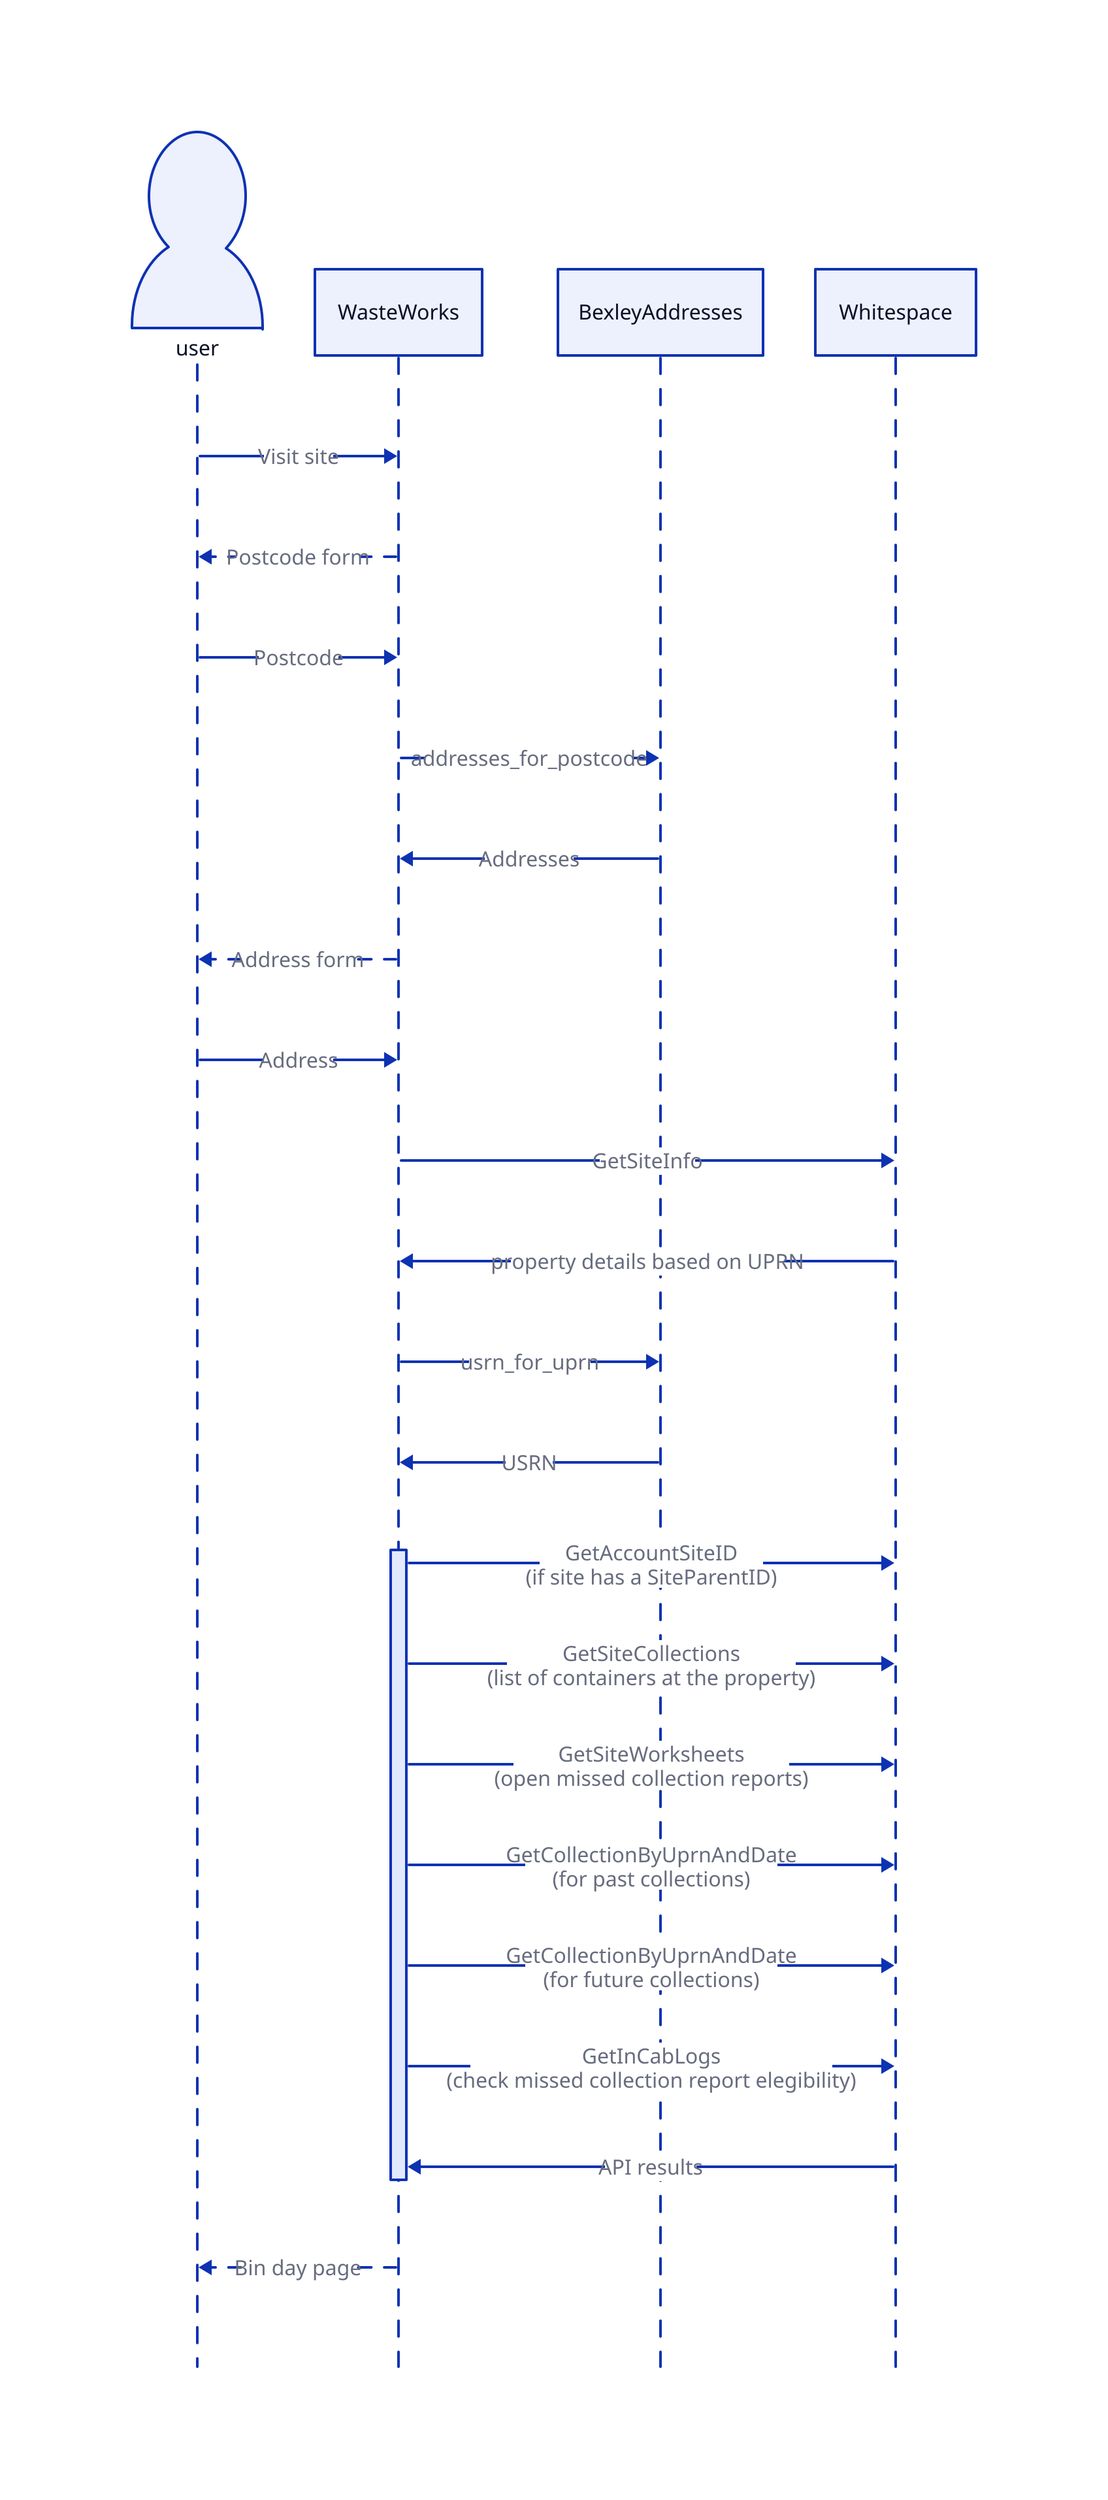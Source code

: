 shape: sequence_diagram

user: { shape: person }
user -> WasteWorks: Visit site
user <- WasteWorks: Postcode form { style.stroke-dash: 5 }

user -> WasteWorks: Postcode
WasteWorks -> BexleyAddresses: addresses_for_postcode
WasteWorks <- BexleyAddresses: Addresses
user <- WasteWorks: Address form { style.stroke-dash: 5 }

user -> WasteWorks: Address
WasteWorks -> Whitespace: GetSiteInfo
WasteWorks <- Whitespace: property details based on UPRN
WasteWorks -> BexleyAddresses: usrn_for_uprn
WasteWorks <- BexleyAddresses: USRN
WasteWorks.t -> Whitespace: GetAccountSiteID \n (if site has a SiteParentID)
WasteWorks.t -> Whitespace: GetSiteCollections \n (list of containers at the property)
WasteWorks.t -> Whitespace: GetSiteWorksheets \n (open missed collection reports)
WasteWorks.t -> Whitespace: GetCollectionByUprnAndDate \n (for past collections)
WasteWorks.t -> Whitespace: GetCollectionByUprnAndDate \n (for future collections)
WasteWorks.t -> Whitespace: GetInCabLogs \n (check missed collection report elegibility)
WasteWorks.t <- Whitespace: API results
user <- WasteWorks: Bin day page { style.stroke-dash: 5 }
